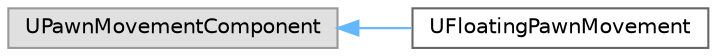 digraph "Graphical Class Hierarchy"
{
 // INTERACTIVE_SVG=YES
 // LATEX_PDF_SIZE
  bgcolor="transparent";
  edge [fontname=Helvetica,fontsize=10,labelfontname=Helvetica,labelfontsize=10];
  node [fontname=Helvetica,fontsize=10,shape=box,height=0.2,width=0.4];
  rankdir="LR";
  Node0 [id="Node000000",label="UPawnMovementComponent",height=0.2,width=0.4,color="grey60", fillcolor="#E0E0E0", style="filled",tooltip=" "];
  Node0 -> Node1 [id="edge9847_Node000000_Node000001",dir="back",color="steelblue1",style="solid",tooltip=" "];
  Node1 [id="Node000001",label="UFloatingPawnMovement",height=0.2,width=0.4,color="grey40", fillcolor="white", style="filled",URL="$d3/df4/classUFloatingPawnMovement.html",tooltip=" "];
}
